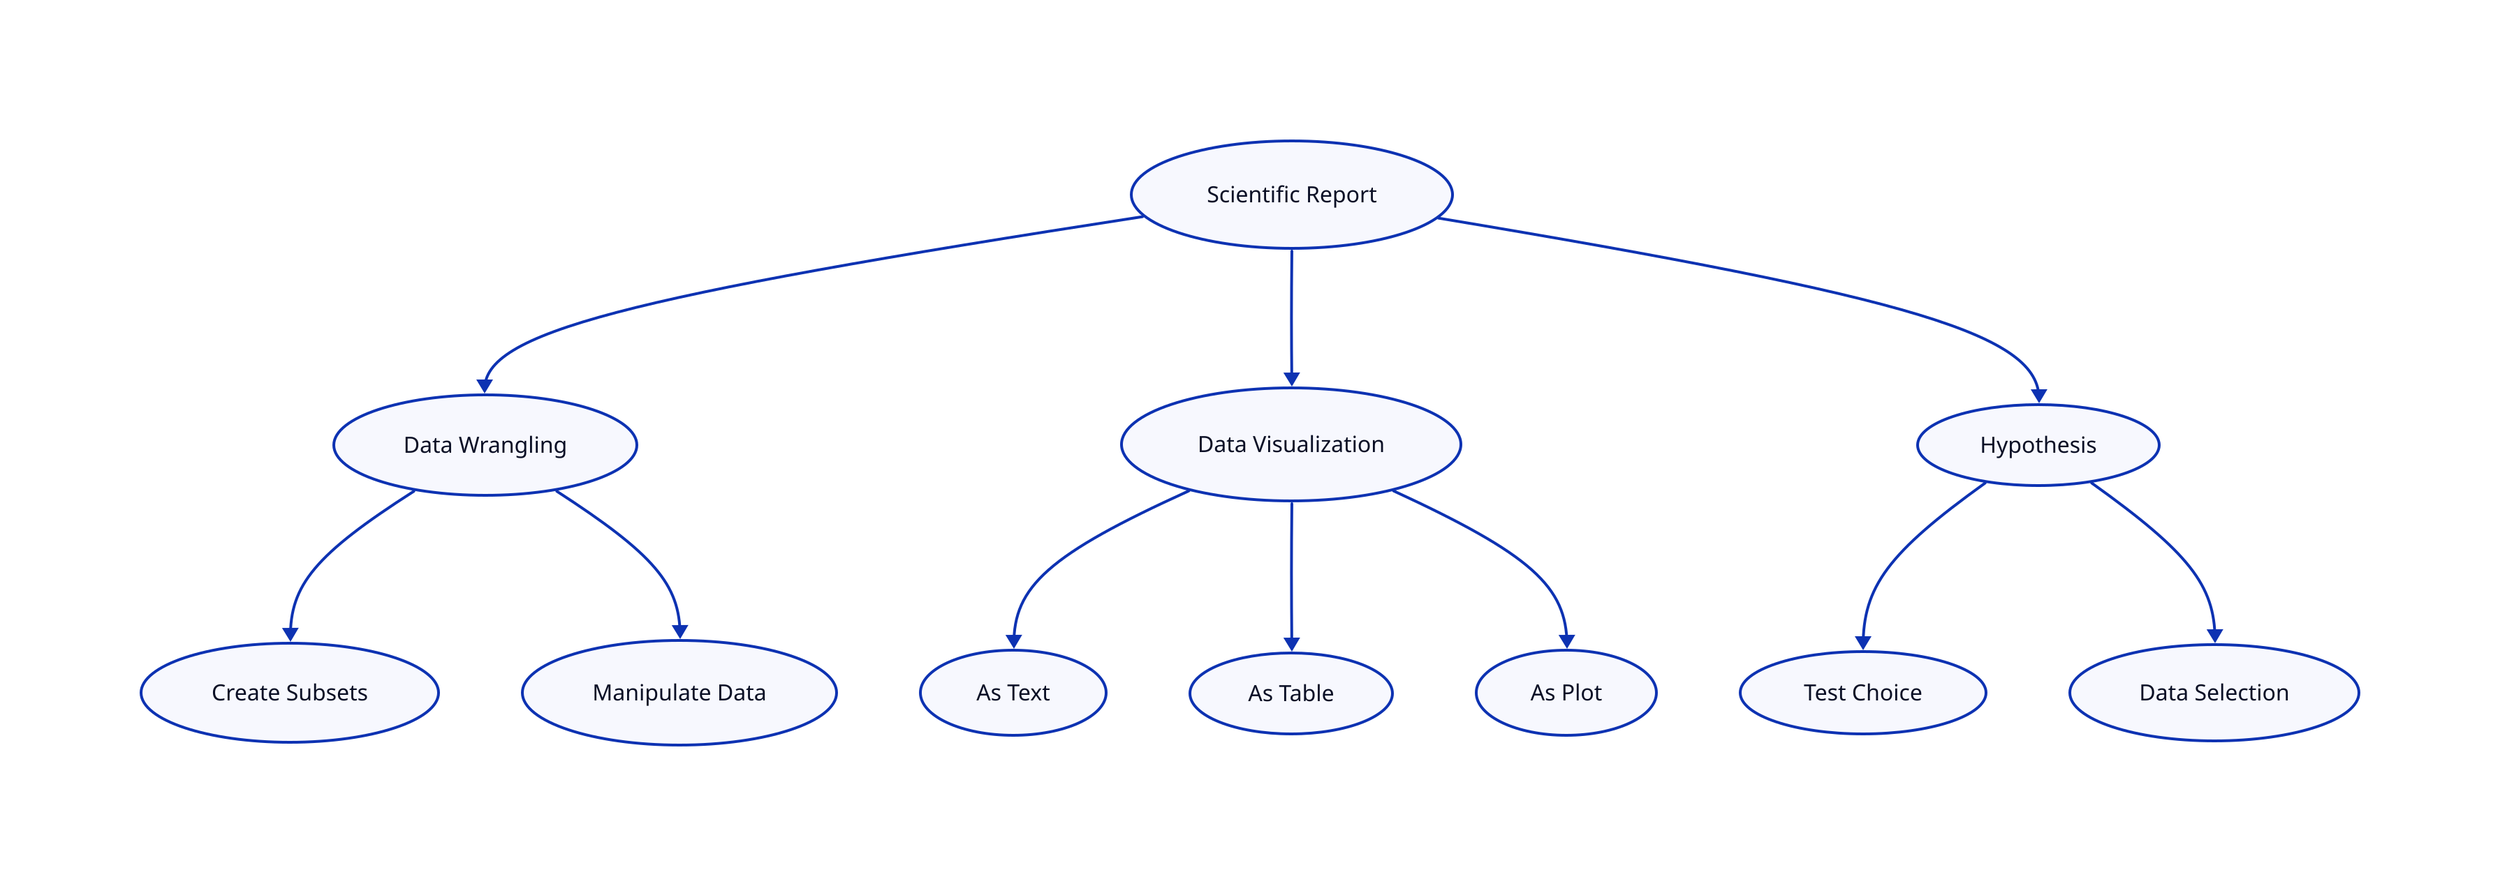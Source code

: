 ReportBuilding: {
  shape: "oval"
  label: "Scientific Report"
}
dataWrangling: {
shape: "oval"
label: "Data Wrangling"
}

createSubsets: {
shape: "oval"
label: "Create Subsets"
}

manipulate: {
shape: "oval"
label: "Manipulate Data"
}

visualization: {
shape: "oval"
label: "Data Visualization"
}

text: {
shape: "oval"
label: "As Text"
}

table: {
shape: "oval"
label: "As Table"
}

plot: {
shape: "oval"
label: "As Plot"
}

hypothesis: {
shape: "oval"
label: "Hypothesis"
}

testChoice: {
shape: "oval"
label: "Test Choice"
}

dataSelection: {
shape: "oval"
label: "Data Selection"
}

ReportBuilding -> dataWrangling
ReportBuilding -> visualization
ReportBuilding -> hypothesis

dataWrangling -> createSubsets
dataWrangling -> manipulate

visualization -> text
visualization -> table
visualization -> plot

hypothesis -> testChoice
hypothesis -> dataSelection